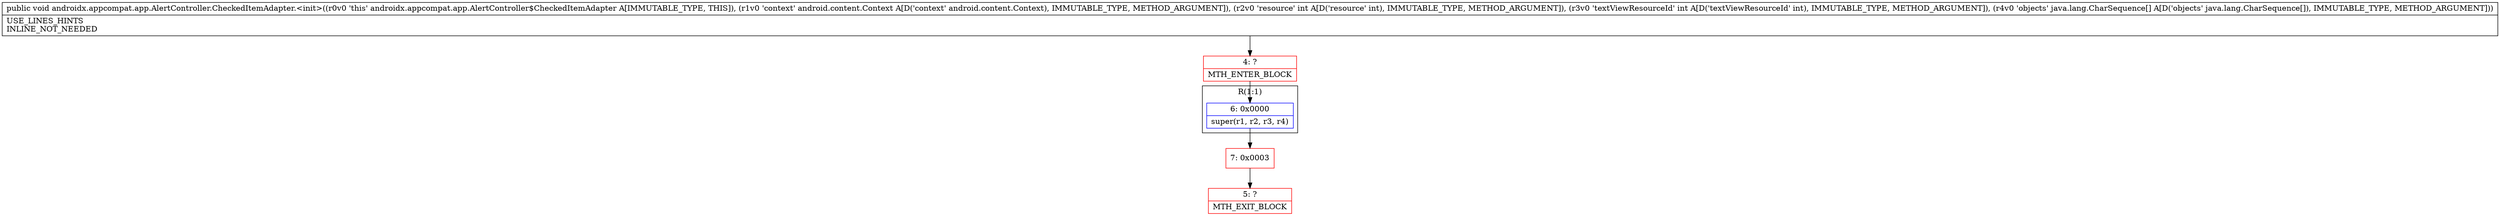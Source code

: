 digraph "CFG forandroidx.appcompat.app.AlertController.CheckedItemAdapter.\<init\>(Landroid\/content\/Context;II[Ljava\/lang\/CharSequence;)V" {
subgraph cluster_Region_1081525232 {
label = "R(1:1)";
node [shape=record,color=blue];
Node_6 [shape=record,label="{6\:\ 0x0000|super(r1, r2, r3, r4)\l}"];
}
Node_4 [shape=record,color=red,label="{4\:\ ?|MTH_ENTER_BLOCK\l}"];
Node_7 [shape=record,color=red,label="{7\:\ 0x0003}"];
Node_5 [shape=record,color=red,label="{5\:\ ?|MTH_EXIT_BLOCK\l}"];
MethodNode[shape=record,label="{public void androidx.appcompat.app.AlertController.CheckedItemAdapter.\<init\>((r0v0 'this' androidx.appcompat.app.AlertController$CheckedItemAdapter A[IMMUTABLE_TYPE, THIS]), (r1v0 'context' android.content.Context A[D('context' android.content.Context), IMMUTABLE_TYPE, METHOD_ARGUMENT]), (r2v0 'resource' int A[D('resource' int), IMMUTABLE_TYPE, METHOD_ARGUMENT]), (r3v0 'textViewResourceId' int A[D('textViewResourceId' int), IMMUTABLE_TYPE, METHOD_ARGUMENT]), (r4v0 'objects' java.lang.CharSequence[] A[D('objects' java.lang.CharSequence[]), IMMUTABLE_TYPE, METHOD_ARGUMENT]))  | USE_LINES_HINTS\lINLINE_NOT_NEEDED\l}"];
MethodNode -> Node_4;Node_6 -> Node_7;
Node_4 -> Node_6;
Node_7 -> Node_5;
}

